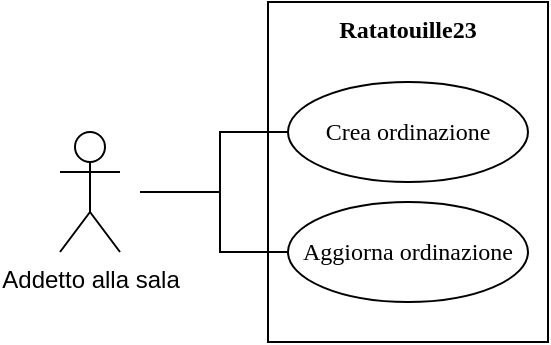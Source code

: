 <mxfile version="20.6.0" type="github">
  <diagram id="rQz2FHpG8r6NLyUr4xRN" name="Pagina-1">
    <mxGraphModel dx="1038" dy="539" grid="1" gridSize="10" guides="1" tooltips="1" connect="1" arrows="1" fold="1" page="1" pageScale="1" pageWidth="827" pageHeight="1169" math="0" shadow="0">
      <root>
        <mxCell id="0" />
        <mxCell id="1" parent="0" />
        <mxCell id="Zs46eBv8vk1W993-dL3z-2" value="" style="rounded=0;whiteSpace=wrap;html=1;fontFamily=Verdana;" parent="1" vertex="1">
          <mxGeometry x="344" y="415" width="140" height="170" as="geometry" />
        </mxCell>
        <mxCell id="Zs46eBv8vk1W993-dL3z-3" value="Crea ordinazione" style="ellipse;whiteSpace=wrap;html=1;fontFamily=Verdana;" parent="1" vertex="1">
          <mxGeometry x="354" y="455" width="120" height="50" as="geometry" />
        </mxCell>
        <mxCell id="Zs46eBv8vk1W993-dL3z-4" value="Aggiorna ordinazione" style="ellipse;whiteSpace=wrap;html=1;fontFamily=Verdana;" parent="1" vertex="1">
          <mxGeometry x="354" y="515" width="120" height="50" as="geometry" />
        </mxCell>
        <mxCell id="Zs46eBv8vk1W993-dL3z-5" value="Ratatouille23" style="text;align=center;fontStyle=1;verticalAlign=middle;spacingLeft=3;spacingRight=3;strokeColor=none;rotatable=0;points=[[0,0.5],[1,0.5]];portConstraint=eastwest;fontFamily=Verdana;" parent="1" vertex="1">
          <mxGeometry x="374" y="415" width="80" height="26" as="geometry" />
        </mxCell>
        <mxCell id="uz4YzBSykmbv2y3Xn7r--1" value="Addetto alla sala" style="shape=umlActor;verticalLabelPosition=bottom;verticalAlign=top;html=1;outlineConnect=0;" parent="1" vertex="1">
          <mxGeometry x="240" y="480" width="30" height="60" as="geometry" />
        </mxCell>
        <mxCell id="uz4YzBSykmbv2y3Xn7r--2" value="" style="endArrow=none;html=1;rounded=0;entryX=0;entryY=0.5;entryDx=0;entryDy=0;" parent="1" target="Zs46eBv8vk1W993-dL3z-3" edge="1">
          <mxGeometry width="50" height="50" relative="1" as="geometry">
            <mxPoint x="280" y="510" as="sourcePoint" />
            <mxPoint x="320" y="520" as="targetPoint" />
            <Array as="points">
              <mxPoint x="320" y="510" />
              <mxPoint x="320" y="480" />
            </Array>
          </mxGeometry>
        </mxCell>
        <mxCell id="uz4YzBSykmbv2y3Xn7r--3" value="" style="endArrow=none;html=1;rounded=0;entryX=0;entryY=0.5;entryDx=0;entryDy=0;" parent="1" target="Zs46eBv8vk1W993-dL3z-4" edge="1">
          <mxGeometry width="50" height="50" relative="1" as="geometry">
            <mxPoint x="320" y="510" as="sourcePoint" />
            <mxPoint x="440" y="550" as="targetPoint" />
            <Array as="points">
              <mxPoint x="320" y="540" />
            </Array>
          </mxGeometry>
        </mxCell>
      </root>
    </mxGraphModel>
  </diagram>
</mxfile>
